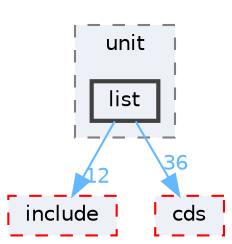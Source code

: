 digraph "external/libcds/test/unit/list"
{
 // LATEX_PDF_SIZE
  bgcolor="transparent";
  edge [fontname=Helvetica,fontsize=10,labelfontname=Helvetica,labelfontsize=10];
  node [fontname=Helvetica,fontsize=10,shape=box,height=0.2,width=0.4];
  compound=true
  subgraph clusterdir_5af95ab9c8988ee69eb5a91a91a55ab9 {
    graph [ bgcolor="#edf0f7", pencolor="grey50", label="unit", fontname=Helvetica,fontsize=10 style="filled,dashed", URL="dir_5af95ab9c8988ee69eb5a91a91a55ab9.html",tooltip=""]
  dir_df83f8c4c81258c4554a932372956a82 [label="list", fillcolor="#edf0f7", color="grey25", style="filled,bold", URL="dir_df83f8c4c81258c4554a932372956a82.html",tooltip=""];
  }
  dir_e8e86015120c09f6a7f42026ab4ce0a2 [label="include", fillcolor="#edf0f7", color="red", style="filled,dashed", URL="dir_e8e86015120c09f6a7f42026ab4ce0a2.html",tooltip=""];
  dir_fcf032bbf40cb4a20f944ac15896063c [label="cds", fillcolor="#edf0f7", color="red", style="filled,dashed", URL="dir_fcf032bbf40cb4a20f944ac15896063c.html",tooltip=""];
  dir_df83f8c4c81258c4554a932372956a82->dir_e8e86015120c09f6a7f42026ab4ce0a2 [headlabel="12", labeldistance=1.5 headhref="dir_000456_000382.html" href="dir_000456_000382.html" color="steelblue1" fontcolor="steelblue1"];
  dir_df83f8c4c81258c4554a932372956a82->dir_fcf032bbf40cb4a20f944ac15896063c [headlabel="36", labeldistance=1.5 headhref="dir_000456_000111.html" href="dir_000456_000111.html" color="steelblue1" fontcolor="steelblue1"];
}
